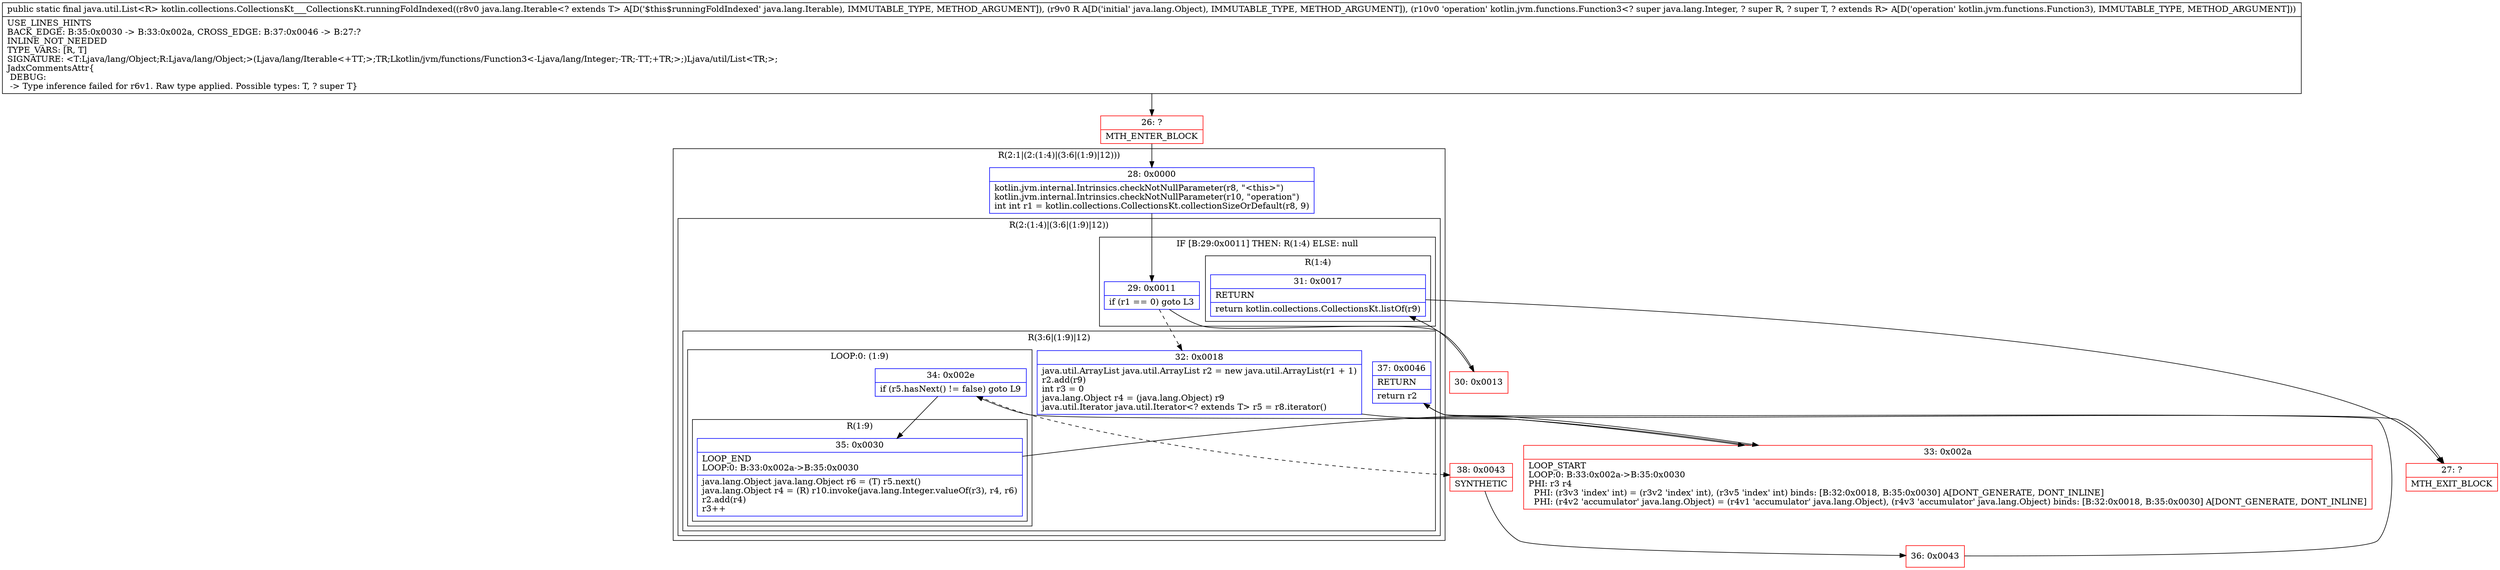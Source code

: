 digraph "CFG forkotlin.collections.CollectionsKt___CollectionsKt.runningFoldIndexed(Ljava\/lang\/Iterable;Ljava\/lang\/Object;Lkotlin\/jvm\/functions\/Function3;)Ljava\/util\/List;" {
subgraph cluster_Region_33060153 {
label = "R(2:1|(2:(1:4)|(3:6|(1:9)|12)))";
node [shape=record,color=blue];
Node_28 [shape=record,label="{28\:\ 0x0000|kotlin.jvm.internal.Intrinsics.checkNotNullParameter(r8, \"\<this\>\")\lkotlin.jvm.internal.Intrinsics.checkNotNullParameter(r10, \"operation\")\lint int r1 = kotlin.collections.CollectionsKt.collectionSizeOrDefault(r8, 9)\l}"];
subgraph cluster_Region_166942037 {
label = "R(2:(1:4)|(3:6|(1:9)|12))";
node [shape=record,color=blue];
subgraph cluster_IfRegion_2056788526 {
label = "IF [B:29:0x0011] THEN: R(1:4) ELSE: null";
node [shape=record,color=blue];
Node_29 [shape=record,label="{29\:\ 0x0011|if (r1 == 0) goto L3\l}"];
subgraph cluster_Region_1517622021 {
label = "R(1:4)";
node [shape=record,color=blue];
Node_31 [shape=record,label="{31\:\ 0x0017|RETURN\l|return kotlin.collections.CollectionsKt.listOf(r9)\l}"];
}
}
subgraph cluster_Region_1331496153 {
label = "R(3:6|(1:9)|12)";
node [shape=record,color=blue];
Node_32 [shape=record,label="{32\:\ 0x0018|java.util.ArrayList java.util.ArrayList r2 = new java.util.ArrayList(r1 + 1)\lr2.add(r9)\lint r3 = 0\ljava.lang.Object r4 = (java.lang.Object) r9\ljava.util.Iterator java.util.Iterator\<? extends T\> r5 = r8.iterator()\l}"];
subgraph cluster_LoopRegion_1504584771 {
label = "LOOP:0: (1:9)";
node [shape=record,color=blue];
Node_34 [shape=record,label="{34\:\ 0x002e|if (r5.hasNext() != false) goto L9\l}"];
subgraph cluster_Region_465427376 {
label = "R(1:9)";
node [shape=record,color=blue];
Node_35 [shape=record,label="{35\:\ 0x0030|LOOP_END\lLOOP:0: B:33:0x002a\-\>B:35:0x0030\l|java.lang.Object java.lang.Object r6 = (T) r5.next()\ljava.lang.Object r4 = (R) r10.invoke(java.lang.Integer.valueOf(r3), r4, r6)\lr2.add(r4)\lr3++\l}"];
}
}
Node_37 [shape=record,label="{37\:\ 0x0046|RETURN\l|return r2\l}"];
}
}
}
Node_26 [shape=record,color=red,label="{26\:\ ?|MTH_ENTER_BLOCK\l}"];
Node_30 [shape=record,color=red,label="{30\:\ 0x0013}"];
Node_27 [shape=record,color=red,label="{27\:\ ?|MTH_EXIT_BLOCK\l}"];
Node_33 [shape=record,color=red,label="{33\:\ 0x002a|LOOP_START\lLOOP:0: B:33:0x002a\-\>B:35:0x0030\lPHI: r3 r4 \l  PHI: (r3v3 'index' int) = (r3v2 'index' int), (r3v5 'index' int) binds: [B:32:0x0018, B:35:0x0030] A[DONT_GENERATE, DONT_INLINE]\l  PHI: (r4v2 'accumulator' java.lang.Object) = (r4v1 'accumulator' java.lang.Object), (r4v3 'accumulator' java.lang.Object) binds: [B:32:0x0018, B:35:0x0030] A[DONT_GENERATE, DONT_INLINE]\l}"];
Node_38 [shape=record,color=red,label="{38\:\ 0x0043|SYNTHETIC\l}"];
Node_36 [shape=record,color=red,label="{36\:\ 0x0043}"];
MethodNode[shape=record,label="{public static final java.util.List\<R\> kotlin.collections.CollectionsKt___CollectionsKt.runningFoldIndexed((r8v0 java.lang.Iterable\<? extends T\> A[D('$this$runningFoldIndexed' java.lang.Iterable), IMMUTABLE_TYPE, METHOD_ARGUMENT]), (r9v0 R A[D('initial' java.lang.Object), IMMUTABLE_TYPE, METHOD_ARGUMENT]), (r10v0 'operation' kotlin.jvm.functions.Function3\<? super java.lang.Integer, ? super R, ? super T, ? extends R\> A[D('operation' kotlin.jvm.functions.Function3), IMMUTABLE_TYPE, METHOD_ARGUMENT]))  | USE_LINES_HINTS\lBACK_EDGE: B:35:0x0030 \-\> B:33:0x002a, CROSS_EDGE: B:37:0x0046 \-\> B:27:?\lINLINE_NOT_NEEDED\lTYPE_VARS: [R, T]\lSIGNATURE: \<T:Ljava\/lang\/Object;R:Ljava\/lang\/Object;\>(Ljava\/lang\/Iterable\<+TT;\>;TR;Lkotlin\/jvm\/functions\/Function3\<\-Ljava\/lang\/Integer;\-TR;\-TT;+TR;\>;)Ljava\/util\/List\<TR;\>;\lJadxCommentsAttr\{\l DEBUG: \l \-\> Type inference failed for r6v1. Raw type applied. Possible types: T, ? super T\}\l}"];
MethodNode -> Node_26;Node_28 -> Node_29;
Node_29 -> Node_30;
Node_29 -> Node_32[style=dashed];
Node_31 -> Node_27;
Node_32 -> Node_33;
Node_34 -> Node_35;
Node_34 -> Node_38[style=dashed];
Node_35 -> Node_33;
Node_37 -> Node_27;
Node_26 -> Node_28;
Node_30 -> Node_31;
Node_33 -> Node_34;
Node_38 -> Node_36;
Node_36 -> Node_37;
}

